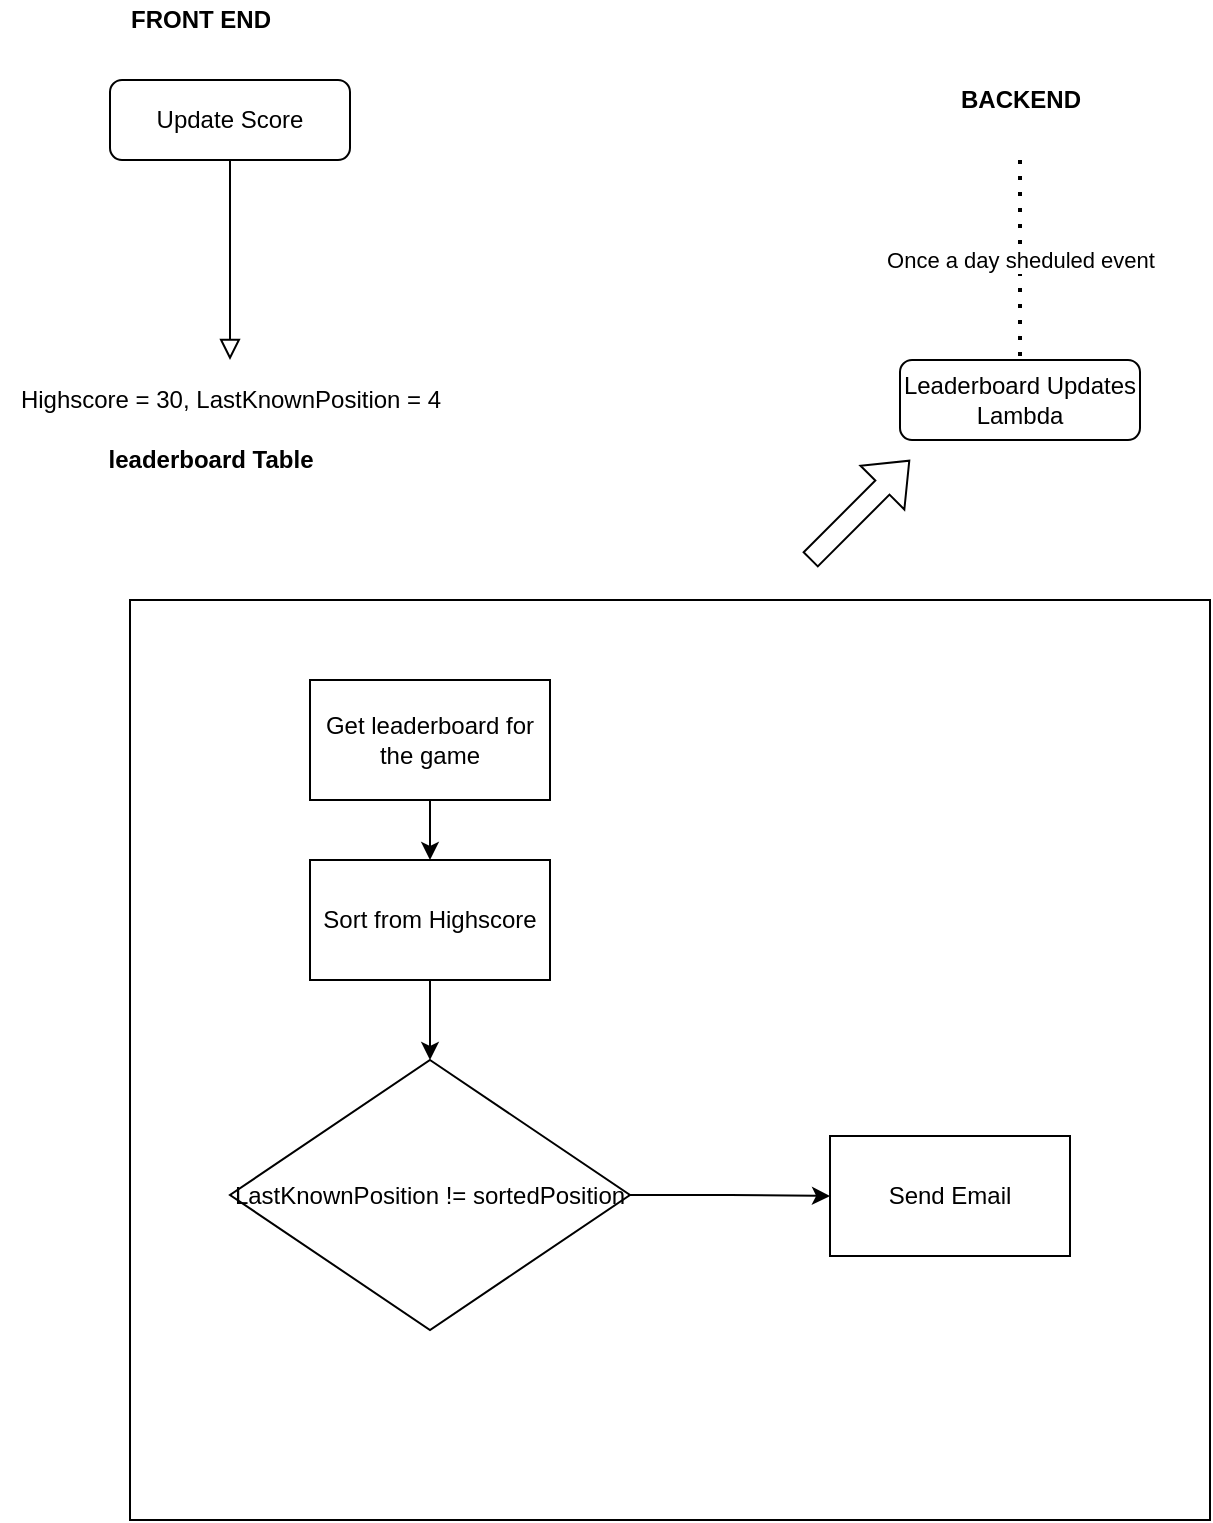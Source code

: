 <mxfile version="18.0.2" type="github">
  <diagram id="C5RBs43oDa-KdzZeNtuy" name="Page-1">
    <mxGraphModel dx="1422" dy="780" grid="1" gridSize="10" guides="1" tooltips="1" connect="1" arrows="1" fold="1" page="1" pageScale="1" pageWidth="827" pageHeight="1169" math="0" shadow="0">
      <root>
        <mxCell id="WIyWlLk6GJQsqaUBKTNV-0" />
        <mxCell id="WIyWlLk6GJQsqaUBKTNV-1" parent="WIyWlLk6GJQsqaUBKTNV-0" />
        <mxCell id="WIyWlLk6GJQsqaUBKTNV-2" value="" style="rounded=0;html=1;jettySize=auto;orthogonalLoop=1;fontSize=11;endArrow=block;endFill=0;endSize=8;strokeWidth=1;shadow=0;labelBackgroundColor=none;edgeStyle=orthogonalEdgeStyle;" parent="WIyWlLk6GJQsqaUBKTNV-1" source="WIyWlLk6GJQsqaUBKTNV-3" edge="1">
          <mxGeometry relative="1" as="geometry">
            <mxPoint x="220" y="220" as="targetPoint" />
          </mxGeometry>
        </mxCell>
        <mxCell id="WIyWlLk6GJQsqaUBKTNV-3" value="Update Score" style="rounded=1;whiteSpace=wrap;html=1;fontSize=12;glass=0;strokeWidth=1;shadow=0;" parent="WIyWlLk6GJQsqaUBKTNV-1" vertex="1">
          <mxGeometry x="160" y="80" width="120" height="40" as="geometry" />
        </mxCell>
        <mxCell id="RTdAs_bNShDtYThZ3HEt-0" value="FRONT END" style="text;html=1;align=center;verticalAlign=middle;resizable=0;points=[];autosize=1;strokeColor=none;fillColor=none;fontStyle=1" vertex="1" parent="WIyWlLk6GJQsqaUBKTNV-1">
          <mxGeometry x="165" y="40" width="80" height="20" as="geometry" />
        </mxCell>
        <mxCell id="RTdAs_bNShDtYThZ3HEt-1" value="Highscore = 30, LastKnownPosition = 4" style="text;html=1;align=center;verticalAlign=middle;resizable=0;points=[];autosize=1;strokeColor=none;fillColor=none;" vertex="1" parent="WIyWlLk6GJQsqaUBKTNV-1">
          <mxGeometry x="105" y="230" width="230" height="20" as="geometry" />
        </mxCell>
        <mxCell id="RTdAs_bNShDtYThZ3HEt-2" value="leaderboard Table" style="text;html=1;align=center;verticalAlign=middle;resizable=0;points=[];autosize=1;strokeColor=none;fillColor=none;fontStyle=1" vertex="1" parent="WIyWlLk6GJQsqaUBKTNV-1">
          <mxGeometry x="150" y="260" width="120" height="20" as="geometry" />
        </mxCell>
        <mxCell id="RTdAs_bNShDtYThZ3HEt-3" value="BACKEND" style="text;html=1;align=center;verticalAlign=middle;resizable=0;points=[];autosize=1;strokeColor=none;fillColor=none;fontStyle=1" vertex="1" parent="WIyWlLk6GJQsqaUBKTNV-1">
          <mxGeometry x="580" y="80" width="70" height="20" as="geometry" />
        </mxCell>
        <mxCell id="RTdAs_bNShDtYThZ3HEt-4" value="Leaderboard Updates Lambda" style="rounded=1;whiteSpace=wrap;html=1;fontSize=12;glass=0;strokeWidth=1;shadow=0;" vertex="1" parent="WIyWlLk6GJQsqaUBKTNV-1">
          <mxGeometry x="555" y="220" width="120" height="40" as="geometry" />
        </mxCell>
        <mxCell id="RTdAs_bNShDtYThZ3HEt-6" value="" style="endArrow=none;dashed=1;html=1;dashPattern=1 3;strokeWidth=2;rounded=0;entryX=0.5;entryY=0;entryDx=0;entryDy=0;" edge="1" parent="WIyWlLk6GJQsqaUBKTNV-1" target="RTdAs_bNShDtYThZ3HEt-4">
          <mxGeometry width="50" height="50" relative="1" as="geometry">
            <mxPoint x="615" y="120" as="sourcePoint" />
            <mxPoint x="440" y="310" as="targetPoint" />
          </mxGeometry>
        </mxCell>
        <mxCell id="RTdAs_bNShDtYThZ3HEt-7" value="Once a day sheduled event" style="edgeLabel;html=1;align=center;verticalAlign=middle;resizable=0;points=[];" vertex="1" connectable="0" parent="RTdAs_bNShDtYThZ3HEt-6">
          <mxGeometry x="-0.38" relative="1" as="geometry">
            <mxPoint y="19" as="offset" />
          </mxGeometry>
        </mxCell>
        <mxCell id="RTdAs_bNShDtYThZ3HEt-8" value="" style="shape=flexArrow;endArrow=classic;html=1;rounded=0;" edge="1" parent="WIyWlLk6GJQsqaUBKTNV-1">
          <mxGeometry width="50" height="50" relative="1" as="geometry">
            <mxPoint x="510" y="320" as="sourcePoint" />
            <mxPoint x="560" y="270" as="targetPoint" />
          </mxGeometry>
        </mxCell>
        <mxCell id="RTdAs_bNShDtYThZ3HEt-9" value="" style="rounded=0;whiteSpace=wrap;html=1;fillColor=none;" vertex="1" parent="WIyWlLk6GJQsqaUBKTNV-1">
          <mxGeometry x="170" y="340" width="540" height="460" as="geometry" />
        </mxCell>
        <mxCell id="RTdAs_bNShDtYThZ3HEt-13" value="" style="edgeStyle=orthogonalEdgeStyle;rounded=0;orthogonalLoop=1;jettySize=auto;html=1;" edge="1" parent="WIyWlLk6GJQsqaUBKTNV-1" source="RTdAs_bNShDtYThZ3HEt-10" target="RTdAs_bNShDtYThZ3HEt-12">
          <mxGeometry relative="1" as="geometry" />
        </mxCell>
        <mxCell id="RTdAs_bNShDtYThZ3HEt-10" value="Get leaderboard for the game" style="rounded=0;whiteSpace=wrap;html=1;fillColor=none;" vertex="1" parent="WIyWlLk6GJQsqaUBKTNV-1">
          <mxGeometry x="260" y="380" width="120" height="60" as="geometry" />
        </mxCell>
        <mxCell id="RTdAs_bNShDtYThZ3HEt-15" value="" style="edgeStyle=orthogonalEdgeStyle;rounded=0;orthogonalLoop=1;jettySize=auto;html=1;" edge="1" parent="WIyWlLk6GJQsqaUBKTNV-1" source="RTdAs_bNShDtYThZ3HEt-12" target="RTdAs_bNShDtYThZ3HEt-14">
          <mxGeometry relative="1" as="geometry" />
        </mxCell>
        <mxCell id="RTdAs_bNShDtYThZ3HEt-12" value="Sort from Highscore" style="rounded=0;whiteSpace=wrap;html=1;fillColor=none;" vertex="1" parent="WIyWlLk6GJQsqaUBKTNV-1">
          <mxGeometry x="260" y="470" width="120" height="60" as="geometry" />
        </mxCell>
        <mxCell id="RTdAs_bNShDtYThZ3HEt-17" value="" style="edgeStyle=orthogonalEdgeStyle;rounded=0;orthogonalLoop=1;jettySize=auto;html=1;" edge="1" parent="WIyWlLk6GJQsqaUBKTNV-1" source="RTdAs_bNShDtYThZ3HEt-14" target="RTdAs_bNShDtYThZ3HEt-16">
          <mxGeometry relative="1" as="geometry" />
        </mxCell>
        <mxCell id="RTdAs_bNShDtYThZ3HEt-14" value="LastKnownPosition != sortedPosition" style="rhombus;whiteSpace=wrap;html=1;fillColor=none;" vertex="1" parent="WIyWlLk6GJQsqaUBKTNV-1">
          <mxGeometry x="220" y="570" width="200" height="135" as="geometry" />
        </mxCell>
        <mxCell id="RTdAs_bNShDtYThZ3HEt-16" value="Send Email" style="rounded=0;whiteSpace=wrap;html=1;fillColor=none;" vertex="1" parent="WIyWlLk6GJQsqaUBKTNV-1">
          <mxGeometry x="520" y="608" width="120" height="60" as="geometry" />
        </mxCell>
      </root>
    </mxGraphModel>
  </diagram>
</mxfile>
